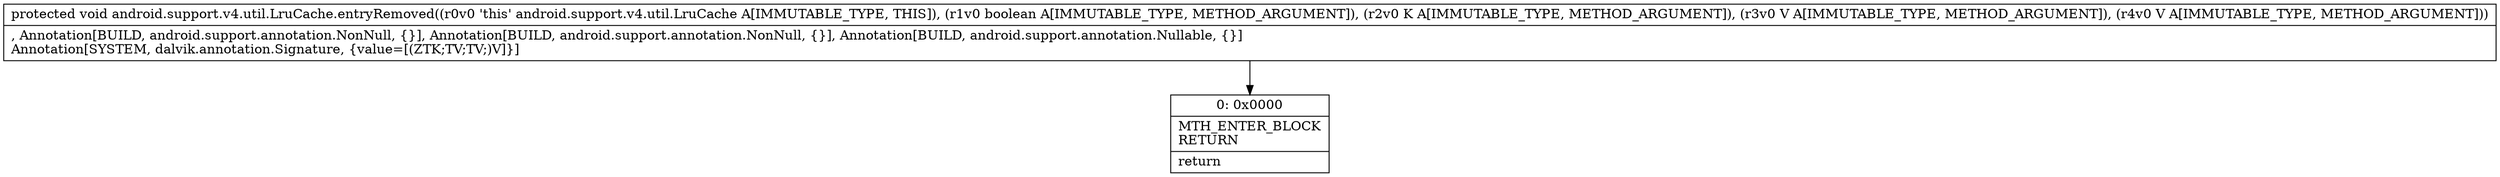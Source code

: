 digraph "CFG forandroid.support.v4.util.LruCache.entryRemoved(ZLjava\/lang\/Object;Ljava\/lang\/Object;Ljava\/lang\/Object;)V" {
Node_0 [shape=record,label="{0\:\ 0x0000|MTH_ENTER_BLOCK\lRETURN\l|return\l}"];
MethodNode[shape=record,label="{protected void android.support.v4.util.LruCache.entryRemoved((r0v0 'this' android.support.v4.util.LruCache A[IMMUTABLE_TYPE, THIS]), (r1v0 boolean A[IMMUTABLE_TYPE, METHOD_ARGUMENT]), (r2v0 K A[IMMUTABLE_TYPE, METHOD_ARGUMENT]), (r3v0 V A[IMMUTABLE_TYPE, METHOD_ARGUMENT]), (r4v0 V A[IMMUTABLE_TYPE, METHOD_ARGUMENT]))  | , Annotation[BUILD, android.support.annotation.NonNull, \{\}], Annotation[BUILD, android.support.annotation.NonNull, \{\}], Annotation[BUILD, android.support.annotation.Nullable, \{\}]\lAnnotation[SYSTEM, dalvik.annotation.Signature, \{value=[(ZTK;TV;TV;)V]\}]\l}"];
MethodNode -> Node_0;
}

